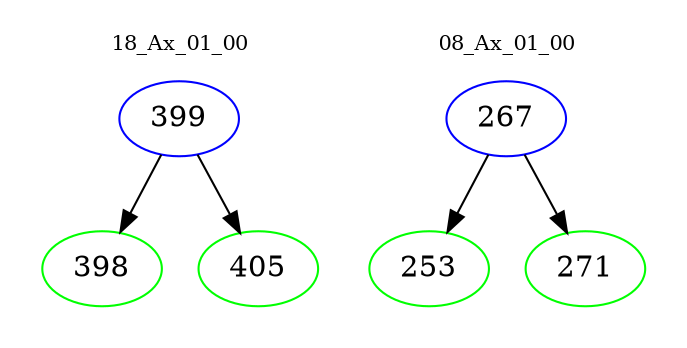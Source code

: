 digraph{
subgraph cluster_0 {
color = white
label = "18_Ax_01_00";
fontsize=10;
T0_399 [label="399", color="blue"]
T0_399 -> T0_398 [color="black"]
T0_398 [label="398", color="green"]
T0_399 -> T0_405 [color="black"]
T0_405 [label="405", color="green"]
}
subgraph cluster_1 {
color = white
label = "08_Ax_01_00";
fontsize=10;
T1_267 [label="267", color="blue"]
T1_267 -> T1_253 [color="black"]
T1_253 [label="253", color="green"]
T1_267 -> T1_271 [color="black"]
T1_271 [label="271", color="green"]
}
}
